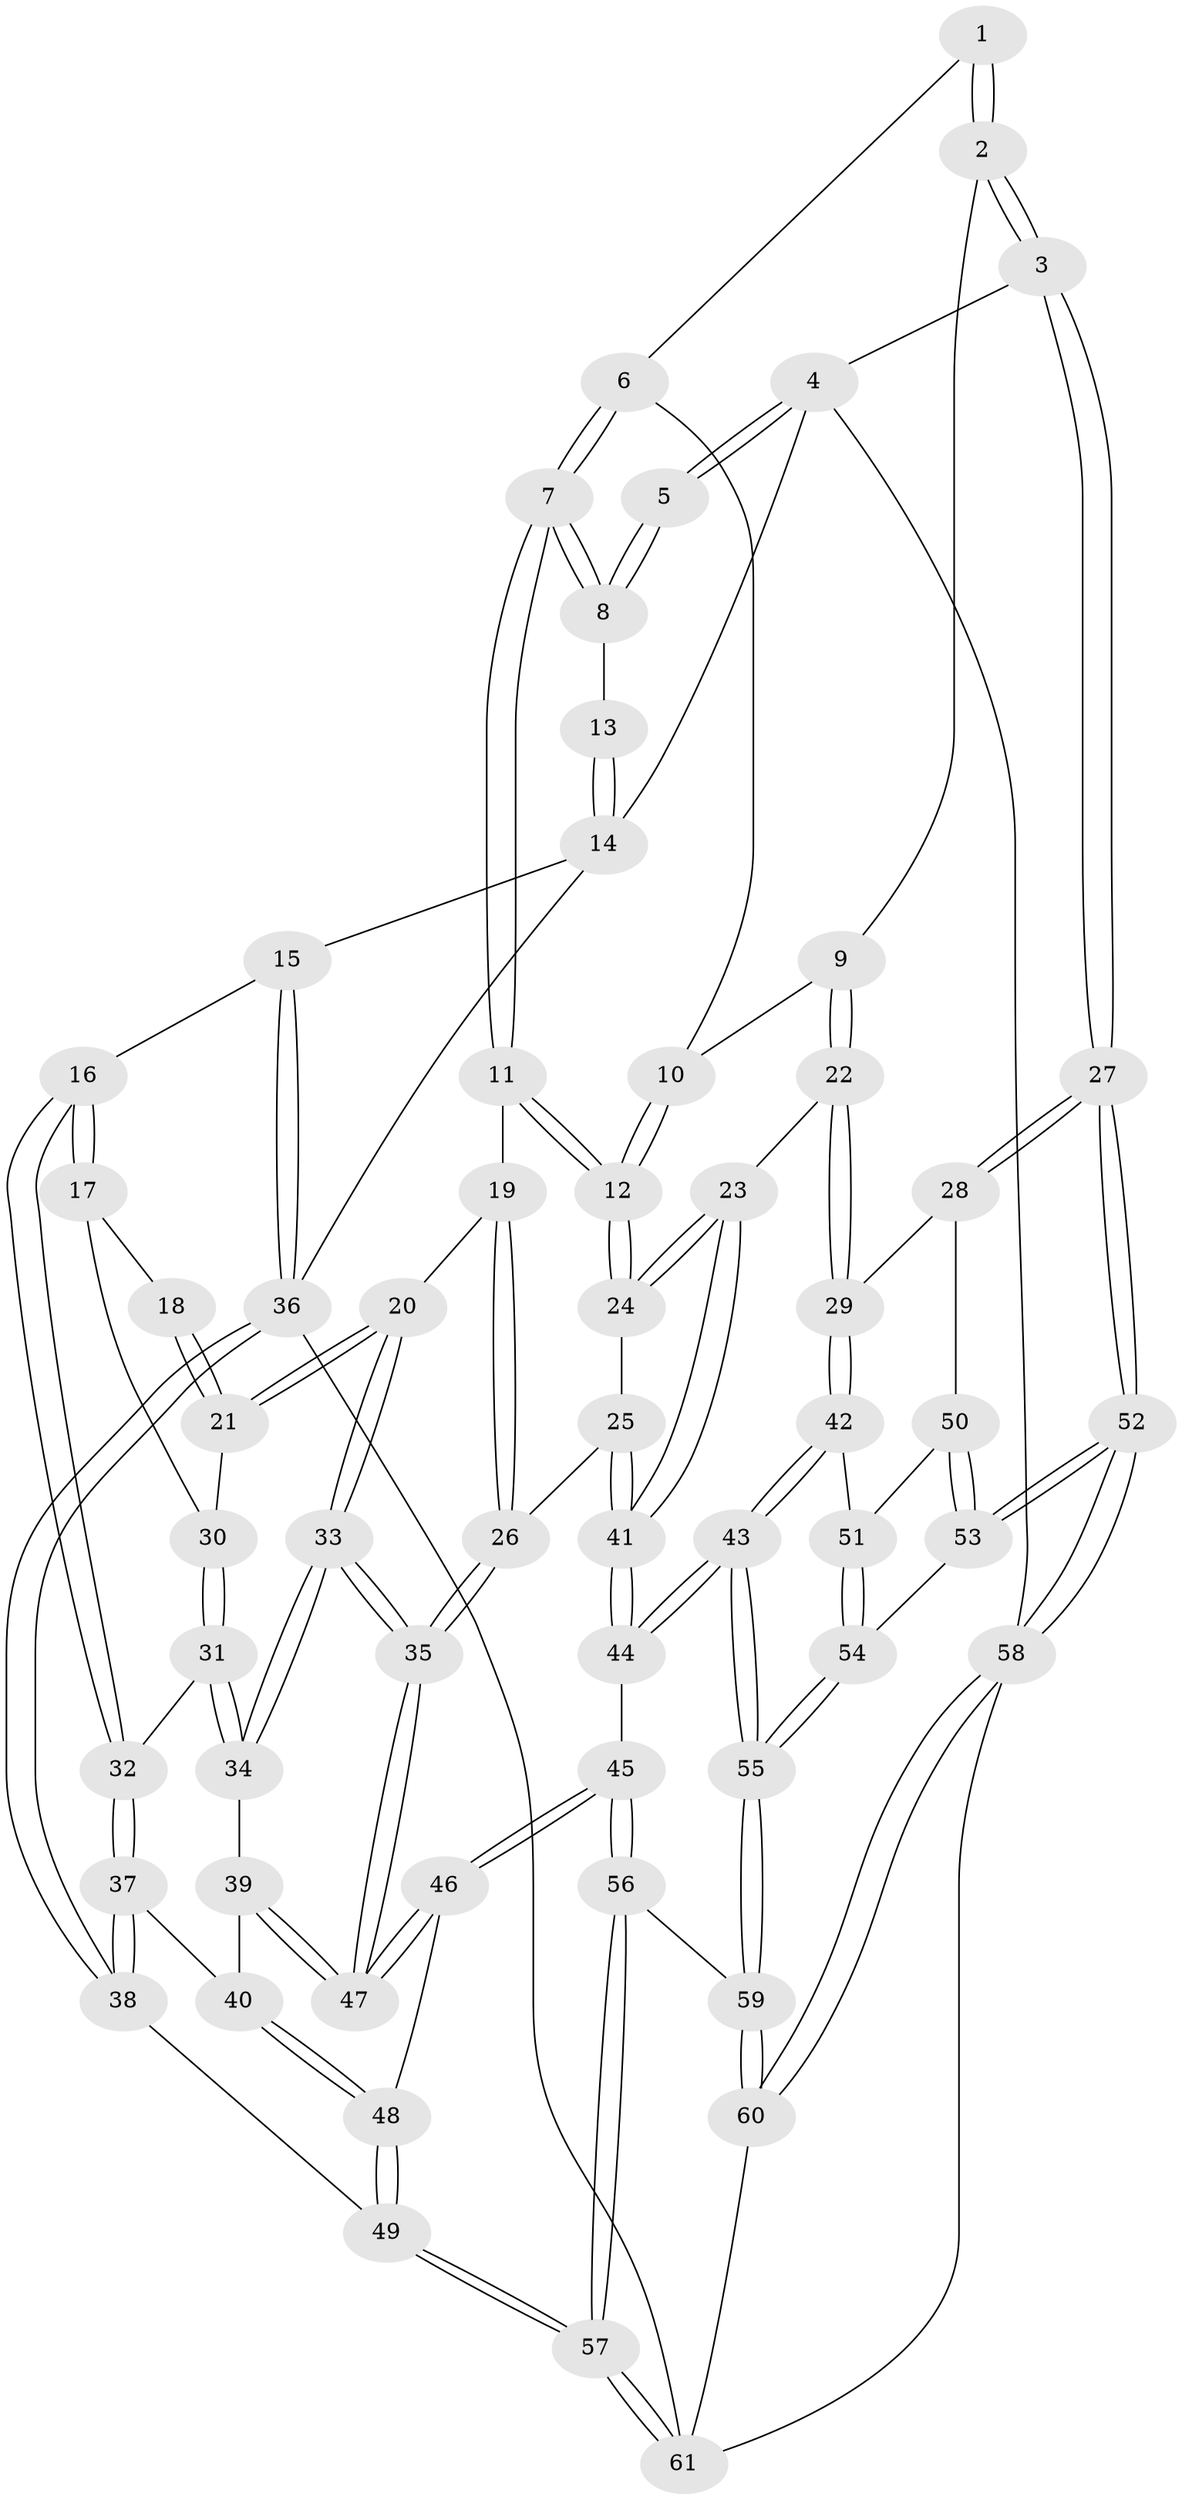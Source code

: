 // coarse degree distribution, {4: 0.4444444444444444, 5: 0.3333333333333333, 6: 0.1111111111111111, 3: 0.1111111111111111}
// Generated by graph-tools (version 1.1) at 2025/42/03/06/25 10:42:26]
// undirected, 61 vertices, 149 edges
graph export_dot {
graph [start="1"]
  node [color=gray90,style=filled];
  1 [pos="+0.9292420506211072+0.14893111449105137"];
  2 [pos="+1+0.26369556409298145"];
  3 [pos="+1+0.3003567348230746"];
  4 [pos="+1+0"];
  5 [pos="+0.9050833285978063+0"];
  6 [pos="+0.8967530570270802+0.17580914522750862"];
  7 [pos="+0.5922662768259686+0.02818162219542701"];
  8 [pos="+0.5891198675223503+0.019747416836347856"];
  9 [pos="+0.9553147798119913+0.2739476011870139"];
  10 [pos="+0.8777357272372761+0.2405858201321245"];
  11 [pos="+0.6264601455201325+0.14441783174604397"];
  12 [pos="+0.7025492004854419+0.2755262931385951"];
  13 [pos="+0.5442869079732094+0.011240204226178784"];
  14 [pos="+0+0"];
  15 [pos="+0+0.07080266708215512"];
  16 [pos="+0.10155797598763802+0.28318712255798295"];
  17 [pos="+0.24411055260374706+0.27886313564352294"];
  18 [pos="+0.4610315776669842+0.10262736402023495"];
  19 [pos="+0.5309226448434072+0.28379162693940113"];
  20 [pos="+0.4061804376888867+0.3843777371435336"];
  21 [pos="+0.40495319220507897+0.3831217449602302"];
  22 [pos="+0.7979968607916677+0.46112835925725837"];
  23 [pos="+0.797992967541365+0.4611261975767399"];
  24 [pos="+0.7222502797978574+0.3845865590758104"];
  25 [pos="+0.5115276599228387+0.49611894162736403"];
  26 [pos="+0.5015411014108905+0.49916767782389704"];
  27 [pos="+1+0.5391328953996751"];
  28 [pos="+0.9116740396187626+0.5174169394257264"];
  29 [pos="+0.8105563133339708+0.4720476841440344"];
  30 [pos="+0.3017431664435416+0.3296322876511373"];
  31 [pos="+0.296091384433547+0.4609965943941984"];
  32 [pos="+0.13394132078155568+0.4151163890128076"];
  33 [pos="+0.45655959692637477+0.5105074140568319"];
  34 [pos="+0.33119058614037933+0.504428199188571"];
  35 [pos="+0.4649197979085138+0.517394106389385"];
  36 [pos="+0+0.7139355315879127"];
  37 [pos="+0.13461924424863966+0.4316395153820107"];
  38 [pos="+0+0.7092497893351846"];
  39 [pos="+0.23268465589323092+0.5593529985120774"];
  40 [pos="+0.21726712132543952+0.5659176207465763"];
  41 [pos="+0.6638292773369838+0.5895295988885956"];
  42 [pos="+0.7498517498855161+0.6539659805518273"];
  43 [pos="+0.6323153234910888+0.7402639930674599"];
  44 [pos="+0.6210741983907356+0.733004490301363"];
  45 [pos="+0.46992619628659654+0.6991534813365382"];
  46 [pos="+0.46170254979328795+0.6500380834051733"];
  47 [pos="+0.4615047940030632+0.6431128171847922"];
  48 [pos="+0.2112834535884981+0.5997252765581079"];
  49 [pos="+0.1423432030787638+0.7598390981087391"];
  50 [pos="+0.8491446153427047+0.6996481581935934"];
  51 [pos="+0.841647723669942+0.7074172641475089"];
  52 [pos="+1+0.7458651907598917"];
  53 [pos="+1+0.7554607040137807"];
  54 [pos="+0.8117180652178823+0.8124226854609942"];
  55 [pos="+0.7388440404151088+0.8925151151272843"];
  56 [pos="+0.3533162535677732+0.8322338301743082"];
  57 [pos="+0.2852185999236452+0.8951682355779217"];
  58 [pos="+1+1"];
  59 [pos="+0.7408119725528585+0.9298320655778511"];
  60 [pos="+0.7651829273431137+1"];
  61 [pos="+0.2947093112787712+1"];
  1 -- 2;
  1 -- 2;
  1 -- 6;
  2 -- 3;
  2 -- 3;
  2 -- 9;
  3 -- 4;
  3 -- 27;
  3 -- 27;
  4 -- 5;
  4 -- 5;
  4 -- 14;
  4 -- 58;
  5 -- 8;
  5 -- 8;
  6 -- 7;
  6 -- 7;
  6 -- 10;
  7 -- 8;
  7 -- 8;
  7 -- 11;
  7 -- 11;
  8 -- 13;
  9 -- 10;
  9 -- 22;
  9 -- 22;
  10 -- 12;
  10 -- 12;
  11 -- 12;
  11 -- 12;
  11 -- 19;
  12 -- 24;
  12 -- 24;
  13 -- 14;
  13 -- 14;
  14 -- 15;
  14 -- 36;
  15 -- 16;
  15 -- 36;
  15 -- 36;
  16 -- 17;
  16 -- 17;
  16 -- 32;
  16 -- 32;
  17 -- 18;
  17 -- 30;
  18 -- 21;
  18 -- 21;
  19 -- 20;
  19 -- 26;
  19 -- 26;
  20 -- 21;
  20 -- 21;
  20 -- 33;
  20 -- 33;
  21 -- 30;
  22 -- 23;
  22 -- 29;
  22 -- 29;
  23 -- 24;
  23 -- 24;
  23 -- 41;
  23 -- 41;
  24 -- 25;
  25 -- 26;
  25 -- 41;
  25 -- 41;
  26 -- 35;
  26 -- 35;
  27 -- 28;
  27 -- 28;
  27 -- 52;
  27 -- 52;
  28 -- 29;
  28 -- 50;
  29 -- 42;
  29 -- 42;
  30 -- 31;
  30 -- 31;
  31 -- 32;
  31 -- 34;
  31 -- 34;
  32 -- 37;
  32 -- 37;
  33 -- 34;
  33 -- 34;
  33 -- 35;
  33 -- 35;
  34 -- 39;
  35 -- 47;
  35 -- 47;
  36 -- 38;
  36 -- 38;
  36 -- 61;
  37 -- 38;
  37 -- 38;
  37 -- 40;
  38 -- 49;
  39 -- 40;
  39 -- 47;
  39 -- 47;
  40 -- 48;
  40 -- 48;
  41 -- 44;
  41 -- 44;
  42 -- 43;
  42 -- 43;
  42 -- 51;
  43 -- 44;
  43 -- 44;
  43 -- 55;
  43 -- 55;
  44 -- 45;
  45 -- 46;
  45 -- 46;
  45 -- 56;
  45 -- 56;
  46 -- 47;
  46 -- 47;
  46 -- 48;
  48 -- 49;
  48 -- 49;
  49 -- 57;
  49 -- 57;
  50 -- 51;
  50 -- 53;
  50 -- 53;
  51 -- 54;
  51 -- 54;
  52 -- 53;
  52 -- 53;
  52 -- 58;
  52 -- 58;
  53 -- 54;
  54 -- 55;
  54 -- 55;
  55 -- 59;
  55 -- 59;
  56 -- 57;
  56 -- 57;
  56 -- 59;
  57 -- 61;
  57 -- 61;
  58 -- 60;
  58 -- 60;
  58 -- 61;
  59 -- 60;
  59 -- 60;
  60 -- 61;
}
